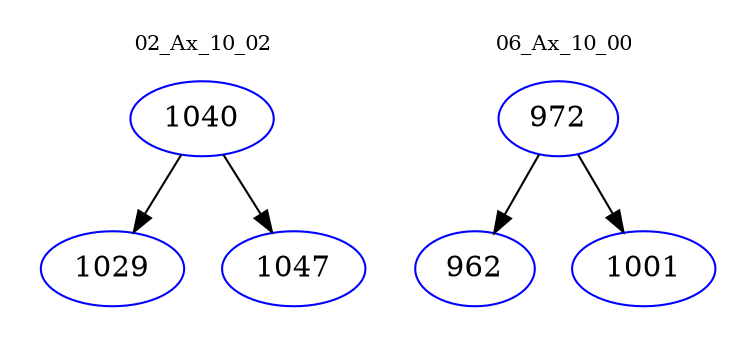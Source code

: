 digraph{
subgraph cluster_0 {
color = white
label = "02_Ax_10_02";
fontsize=10;
T0_1040 [label="1040", color="blue"]
T0_1040 -> T0_1029 [color="black"]
T0_1029 [label="1029", color="blue"]
T0_1040 -> T0_1047 [color="black"]
T0_1047 [label="1047", color="blue"]
}
subgraph cluster_1 {
color = white
label = "06_Ax_10_00";
fontsize=10;
T1_972 [label="972", color="blue"]
T1_972 -> T1_962 [color="black"]
T1_962 [label="962", color="blue"]
T1_972 -> T1_1001 [color="black"]
T1_1001 [label="1001", color="blue"]
}
}
